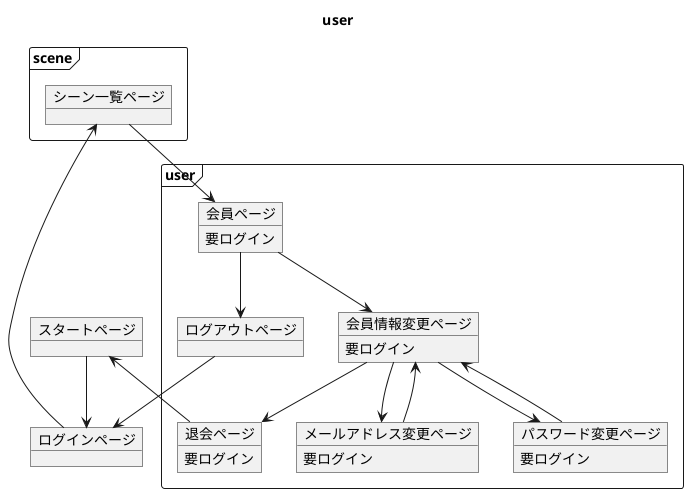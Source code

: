 @startuml

title user

Object スタートページ
Object ログインページ

package "scene" <<frame>> {
    Object シーン一覧ページ
}

package "user" <<frame>> {
    Object 会員ページ
    Object ログアウトページ

    Object 会員情報変更ページ
    Object パスワード変更ページ
    Object メールアドレス変更ページ
    Object 退会ページ
}


' フィールド定義
会員ページ : 要ログイン
会員情報変更ページ : 要ログイン
メールアドレス変更ページ : 要ログイン
パスワード変更ページ : 要ログイン
退会ページ : 要ログイン

' 遷移
' - メイン遷移
スタートページ --> ログインページ
ログインページ --> シーン一覧ページ

' - 会員情報変更遷移
シーン一覧ページ --> 会員ページ
会員ページ --> 会員情報変更ページ
会員情報変更ページ --> メールアドレス変更ページ
会員情報変更ページ --> パスワード変更ページ
会員情報変更ページ --> 退会ページ
メールアドレス変更ページ --> 会員情報変更ページ
パスワード変更ページ --> 会員情報変更ページ

' - ログアウト遷移 
会員ページ --> ログアウトページ
ログアウトページ --> ログインページ

' - 退会遷移
退会ページ -down-> スタートページ

@enduml
